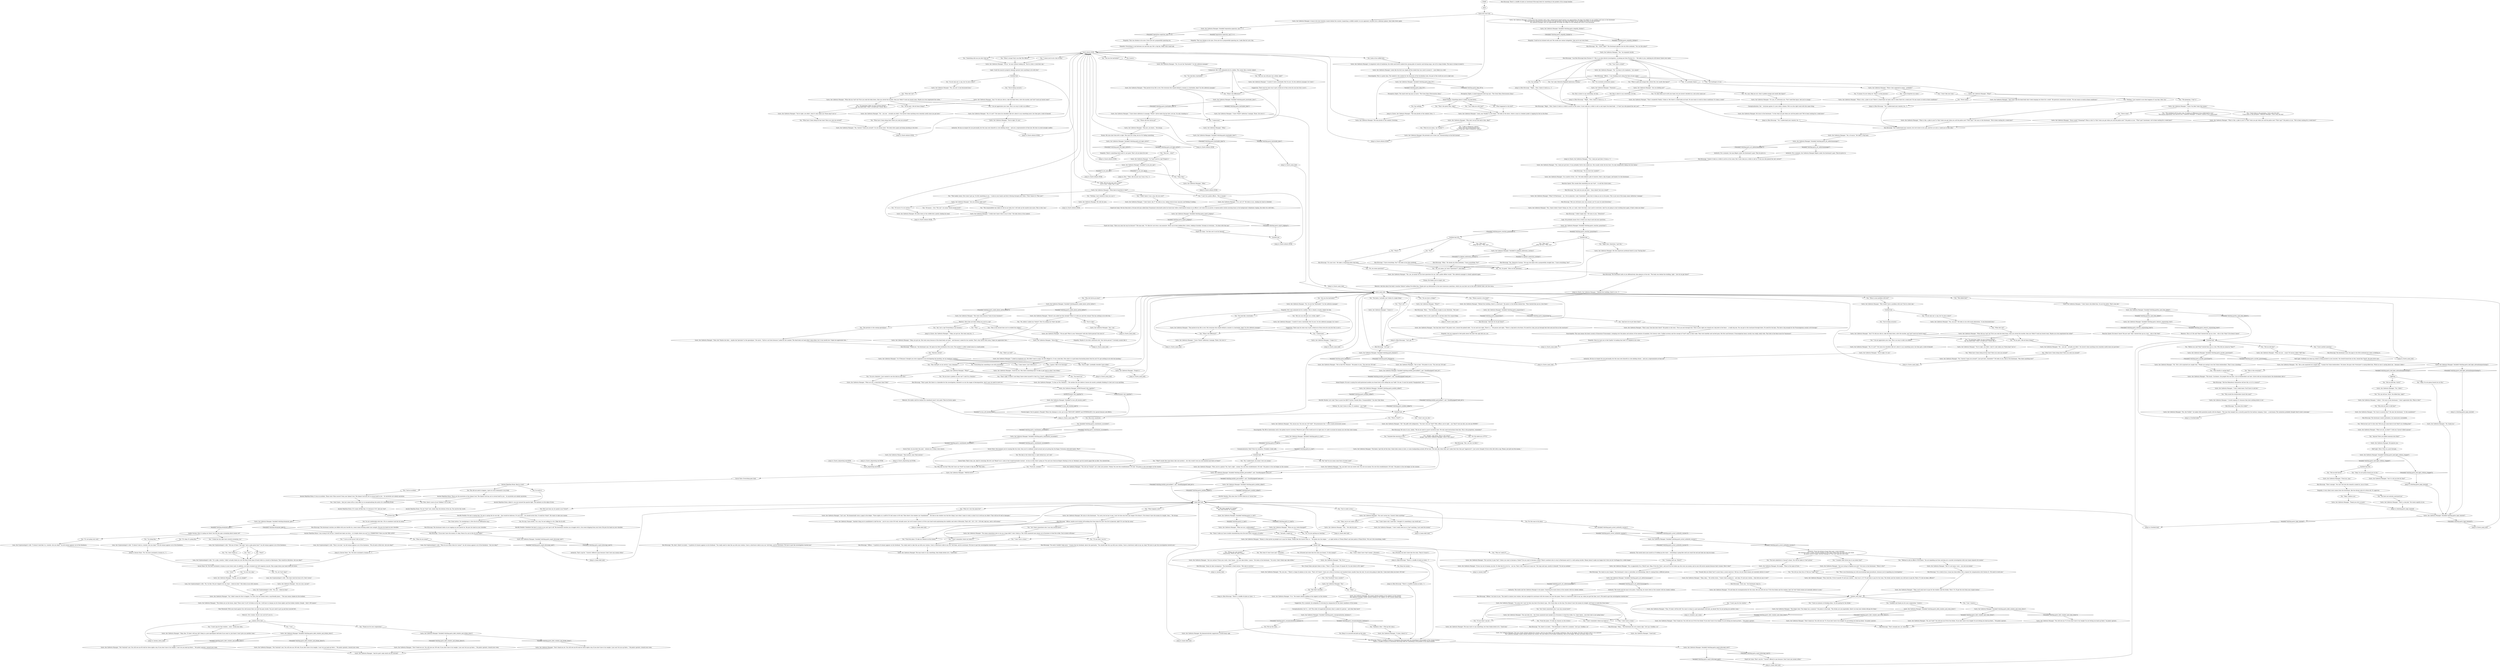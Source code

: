 # WHIRLING F1 / GARTE
# ltn Kitsuragi suggests you talk to the manager of the Whirling-in-Rags first. Garte is a hub of knowledge on the area and the case and you will come back to him later. He is also a problem, asking you to pay for the night, to pay for "the damages". It does not reflect well on you.
# ==================================================
digraph G {
	  0 [label="START"];
	  1 [label="input"];
	  2 [label="Garte, the Cafeteria Manager: \"Yes, you are! A real decorated hero.\""];
	  3 [label="Garte, the Cafeteria Manager: \"Oh, it's not?!\" He raises his shoulders like he's about to say something more, but then gets a hold of himself."];
	  4 [label="Kim Kitsuragi: \"Right... Now, I know it took us a while to arrive at the scene. It also took you a while to call us and report the dead body -- it *was* you who placed the call, yes?\""];
	  5 [label="You: \"Oh, you mean, do I have *questions*?\" (Ask them.)"];
	  6 [label="Garte, the Cafeteria Manager: \"Yes, yes, he means do you have questions for me. Like a police officer would.\" The cafeteria manager is clearly agitated again."];
	  7 [label="Kim Kitsuragi: \"That's good. But there is a timetable for this investigation, dictated to us by the stages of decomposition. And it says we need to move on.\""];
	  8 [label="You: Slip away unnoticed."];
	  9 [label="You: Variable[\"whirling.garte_vanishment_succeeded\"]"];
	  10 [label="Variable[\"whirling.garte_vanishment_succeeded\"]", shape=diamond];
	  11 [label="!(Variable[\"whirling.garte_vanishment_succeeded\"])", shape=diamond];
	  12 [label="You: \"Okay.\""];
	  13 [label="Authority: The words nail the man to his place. Unmoving, he stares down at the counter with his cheeks reddish."];
	  14 [label="You: \"Fuck this place. I'll take my chances on the streets.\""];
	  15 [label="Garte, the Cafeteria Manager: \"The ledger does! The ledger has a memory!\" He points to the book. \"The drinks are non-negotiable, there's no way your station will pay for them.\""];
	  16 [label="Garte, the Cafeteria Manager: \"Don't thank me. You still owe me 30 for the drinks! If you don't have it by tonight I'm not letting you back up there...\" He points upstairs."];
	  17 [label="Garte, the Cafeteria Manager: \"Are you trying to frighten me now?\" He turns to the lieutenant: \"What is this?\""];
	  18 [label="Lena, the Cryptozoologist's wife: \"It doesn't look so, sweetie. Are you okay?\" An old woman appears out of the blackness."];
	  19 [label="Lena, the Cryptozoologist's wife: \"The chair took the brunt of it. Don't worry.\""];
	  20 [label="Jump to: [money_down_hub]"];
	  21 [label="You: \"I won't pay for that window... ouch.\" (Grab your side.)"];
	  22 [label="You: \"You look like a bartender.\""];
	  23 [label="Authority: He has no respect for you personally, but this man sees himself as a law-abiding citizen -- and you a representative of that law."];
	  24 [label="Perception (Sight): The small steel tag says as much: \"The Great Skua (Stercorarius skua).\""];
	  25 [label="Jump to: [Untitled hub]"];
	  26 [label="Garte, the Cafeteria Manager: Variable[\"whirling.garte_half_light_adrenalinequestioning\"]"];
	  27 [label="Variable[\"whirling.garte_half_light_adrenalinequestioning\"]", shape=diamond];
	  28 [label="!(Variable[\"whirling.garte_half_light_adrenalinequestioning\"])", shape=diamond];
	  29 [label="You: \"Okay, I'm not gonna hound you on this.\""];
	  30 [label="Garte, the Cafeteria Manager: \"Oh, thank you.\""];
	  31 [label="Jump to: [Garte_main_hub]"];
	  32 [label="You: \"That's right. If there's one thing I know about myself it's that I'm a *total*, raging feminist.\""];
	  33 [label="You: \"Do you have a phallus in your ear? I said I'm a feminist.\""];
	  34 [label="Composure: He's very animated all of a sudden. This seems like a touchy subject."];
	  35 [label="You: \"By *real* do you mean some form of street cred?\""];
	  36 [label="Garte altintro HUB"];
	  37 [label="You: \"I can't be a police officer... This is insane.\""];
	  38 [label="Kim Kitsuragi: \"I am Kim Kitsuragi from Precinct 57. This is an inter-district investigation, so joining me from Precinct 41...\" He looks to you, realizing he still doesn't know your name."];
	  39 [label="Garte, the Cafeteria Manager: \"Yes,\" he responds tersely."];
	  40 [label="Garte, the Cafeteria Manager: \"What is this, a joke to you? Is *this* what you get when you call the police now? *This* guy?\" He points at you. \"We've been waiting for a week here!\""];
	  41 [label="Kim Kitsuragi: \"You said you just got here -- from where? Are you a local?\""];
	  42 [label="Garte, the Cafeteria Manager: He looks down at the stuffed bird, quietly shaking his head."];
	  43 [label="You: \"You're right. I probably shouldn't have asked.\""];
	  44 [label="Garte, the Cafeteria Manager: \"Yes.\""];
	  45 [label="Conceptualization: Isn't it... evil? The order of magnitude between what is asked of a person -- and what they have?"];
	  46 [label="You: I had an accident."];
	  47 [label="Garte, the Cafeteria Manager: \"What are you, a philosopher?\""];
	  48 [label="Kim Kitsuragi: \"No, don't, there's no need...\" A pattern of creases appears on his forehead. \"You really need to take this up with your station, I have a shortwave radio in my car. Call them, ask for assistance. We have to get this investigation started now.\""];
	  49 [label="You: \"Sounds like you think *sex* is more than a social construct. Tell me, do you think women are mentally inferior to men?\""];
	  50 [label="Kim Kitsuragi: \"Forty one,\" the lieutenant steps in."];
	  51 [label="Garte, the Cafeteria Manager: \"See that door there?\" He points west, toward the pinball table. \"Go out and turn right. There's a...\" He pauses and sighs. \"There's a big hole in the fence. No need for a key, just go through that hole and you'll be in the courtyard.\""];
	  52 [label="Savoir Faire: As you blow this joint -- behind you a whiny voice shouts:"];
	  53 [label="Jump to: [Garte_main_hub]"];
	  54 [label="You: \"So not only am I a cop, but I'm also a hero?\""];
	  55 [label="You: \"Oh my god, I did all those things?\""];
	  56 [label="Perception (Sight): A small engraved steel tag says: \"The Great Skua (Stercorarius skua).\""];
	  57 [label="You: Say nothing."];
	  58 [label="Garte, the Cafeteria Manager: \"What are you -- crazy? Of course I didn't *kill* him.\""];
	  59 [label="You: \"Okay. I believe you.\""];
	  60 [label="Garte, the Cafeteria Manager: \"Oh.\" He's a bit surprised you caught that. \"I meant the Union dockworkers. You know, the guys who *everyone* is saying killed him. Which no one is saying about me -- because I didn't.\""];
	  61 [label="Garte, the Cafeteria Manager: \"Yes, I am.\""];
	  62 [label="Garte, the Cafeteria Manager: \"Why would I have a problem with you? You're a hero cop.\""];
	  63 [label="Garte, the Cafeteria Manager: \"I have *three* cafeterias I manage. Three. Get over it.\""];
	  64 [label="Garte, the Cafeteria Manager: \"Oh my god! What is your *obsession* with this Sylvie person? Get over it!\""];
	  65 [label="Garte, the Cafeteria Manager: \"The drinks are on the house, okay? There were *a lot* of drinks on the tab. I still have to charge you for three nights and the broken window, though -- that's 100 square.\""];
	  66 [label="You: Did I just hear my tie speak to me *twice*?"];
	  67 [label="You: \"Something tells me you don't like me.\""];
	  68 [label="You: \"You're being sarcastic.\""];
	  69 [label="You: \"What have I been doing then? Have you seen me around?\""];
	  70 [label="Garte, the Cafeteria Manager: \"Am I? Or did you ride in, take the body down, solve the murder, and *not* trash my hostel room?\""];
	  71 [label="You: \"I didn't know I was a cop. Are you sure?\""];
	  72 [label="Garte, the Cafeteria Manager: \"Mhm.\""];
	  73 [label="Garte, the Cafeteria Manager: \"Fantastic.\""];
	  74 [label="You: \"Okay, then.\""];
	  75 [label="Garte, the Cafeteria Manager: Variable[\"whirling.garte_reaction_queastions\"]"];
	  76 [label="Variable[\"whirling.garte_reaction_queastions\"]", shape=diamond];
	  77 [label="!(Variable[\"whirling.garte_reaction_queastions\"])", shape=diamond];
	  78 [label="Garte, the Cafeteria Manager: \"Wow, you're a genius! Yes, that's right -- money. You owe this establishment 130 reál.\" He points to the red ledger on the counter."];
	  79 [label="Garte, the Cafeteria Manager: \"WATCH OUT!!\""];
	  80 [label="Garte, the Cafeteria Manager: Variable[\"whirling.garte_necktie_talked\"]"];
	  81 [label="Variable[\"whirling.garte_necktie_talked\"]", shape=diamond];
	  82 [label="!(Variable[\"whirling.garte_necktie_talked\"])", shape=diamond];
	  83 [label="Jump to: [main debt hub]"];
	  84 [label="You: \"Isn't there somewhere else I can stay around here?\""];
	  85 [label="Garte, the Cafeteria Manager: \"You mean somewhere else to run up a huge debt? I don't think so. The Union squeezed most places out of business to fund the strike. You're better off home.\""];
	  86 [label="Kim Kitsuragi: \"Officer...\" A pattern of creases appears on his forehead. \"You really need to take this up with your station, I have a shortwave radio in my car. Call them, ask for assistance. We have to get this investigation started now.\""];
	  87 [label="Garte, the Cafeteria Manager: \"You can look, but... the Union squeezed most people out of business to fund the strike. So, I don't know... your best shot is just going home.\""];
	  88 [label="You: \"I don't remember where my home is.\""];
	  89 [label="You: \"I don't have a home.\""];
	  90 [label="Jump to: [Savoir Faire: \"No. You have sustained a trauma to...\"]"];
	  91 [label="You: \"Thank you for your cooperation.\""];
	  92 [label="Garte, the Cafeteria Manager: \"I have *three* cafeterias I manage. Three. Get over it.\""];
	  93 [label="You: \"No! He called me a f****t!\""];
	  94 [label="You: \"Can I help you with that?\""];
	  95 [label="Empathy: A very silent wave comes from the lieutenant, like the distant echo of a drum-roll. It's approval."];
	  96 [label="You: \"I guess I like to be thorough.\""];
	  97 [label="Kim Kitsuragi: \"Let's go.\""];
	  98 [label="You: \"I'm not a feminist, I just wanted to see the look on your face.\""];
	  99 [label="You: Great advice, I'm considering it. (Give the tie an affirmative tug.)"];
	  100 [label="You: \"What's wrong? Don't you like The Officer?\""];
	  101 [label="You: \"Oh my god, I did all those things?\""];
	  102 [label="Garte, the Cafeteria Manager: \"No -- you see -- actually you didn't. You haven't done anything even remotely useful since you got here.\""];
	  103 [label="Jump to: [Garte altintro HUB]"];
	  104 [label="You: \"Of course I'm not serious.\""];
	  105 [label="Garte, the Cafeteria Manager: He rolls his eyes."];
	  106 [label="You: \"Nothing. I just wanted to see what happens if I say that. Now I do.\""];
	  107 [label="You: \"Never mind.\""];
	  108 [label="Garte, the Cafeteria Manager: \"That's wonderful! Really. I think so. But there's a dead body out back. No one wants to work in these conditions! It's been a week!\""];
	  109 [label="You: \"That's all.\""];
	  110 [label="Horrific Necktie: Let's bail! Time to push the EJECT button. Sounds like a *responsibility*. You don't like those."];
	  111 [label="You: \"Fuck you, asshole!\""];
	  112 [label="Garte, the Cafeteria Manager: Variable[\"whirling.garte_arrest_authority_success\"]"];
	  113 [label="Variable[\"whirling.garte_arrest_authority_success\"]", shape=diamond];
	  114 [label="!(Variable[\"whirling.garte_arrest_authority_success\"])", shape=diamond];
	  115 [label="Garte, the Cafeteria Manager: \"I'm sorry, but I can't let him stay here if he doesn't pay... He's three days on the slip. If he doesn't have the money by tonight, he'll have to work this from home.\""];
	  116 [label="Garte, the Cafeteria Manager: \"Don't thank me. You still owe me 70. If you don't have it by tonight I'm not letting you back up there,\" he points upstairs."];
	  117 [label="You: \"Yes!\""];
	  118 [label="Lena, the Cryptozoologist's wife: \"What do you mean what do I mean?\" An old woman appears out of the blackness. \"Are you okay?\""];
	  119 [label="You: \"What?\""];
	  120 [label="Garte, the Cafeteria Manager: Variable[\"whirling.garte_debt_window_and_drinks_down\"]"];
	  121 [label="Variable[\"whirling.garte_debt_window_and_drinks_down\"]", shape=diamond];
	  122 [label="!(Variable[\"whirling.garte_debt_window_and_drinks_down\"])", shape=diamond];
	  123 [label="You: \"Cool.\""];
	  124 [label="Empathy: There's something there and it's not good. That's all you know for now."];
	  125 [label="Garte, the Cafeteria Manager: Variable[\"whirling.dreamone_apes\"]"];
	  126 [label="Variable[\"whirling.dreamone_apes\"]", shape=diamond];
	  127 [label="!(Variable[\"whirling.dreamone_apes\"])", shape=diamond];
	  128 [label="Kim Kitsuragi: He turns to you, calmly. \"We do not need to assert ourselves here. We only need instructions from him. This is the proprietor, remember?\""];
	  129 [label="Authority: For a moment, the man fidgets under the lieutenant's gaze. Then he gives in."];
	  130 [label="Empathy: Does he want you to feel *guilty* of making that hole? It's implied in his voice."];
	  131 [label="Jump to: [Garte_main_hub]"];
	  132 [label="Kim Kitsuragi: The lieutenant stands motionless, his expression unreadable."];
	  133 [label="You: \"Did he hurt you? Is that why? Did you get some kind of sick *kick* out of killing him?\""];
	  134 [label="Kim Kitsuragi: \"Did the Débardeurs themselves tell her this, or is it a rumour?\""];
	  135 [label="Jump to: [whirling.garte_logic_hoisted]"];
	  136 [label="Jump to: [Garte_main_hub]"];
	  137 [label="You: \"Who, me?\"\n(Play the fool.) \"Who, me?\""];
	  138 [label="You: \"This is the second time you've avoided the subject.\""];
	  139 [label="Savoir Faire: That's true, yes. And it's worrying. But let's not *fixate* on it. Look at that stupid bartender instead -- he has no idea what's going on! You and your fuck-you-fingers floating in the air. Barkeep's got his mouth agape like an idiot. You showed him."];
	  140 [label="You: \"Are you the bartender?\""];
	  141 [label="Garte, the Cafeteria Manager: \"I don't know. Am I?\" He looks at you, taking stock of your cop-ness and finding it lacking."];
	  142 [label="Esprit de Corps: \"Let him sort it out for himself.\""];
	  143 [label="You: Say nothing."];
	  144 [label="You: \"The gloaming. I *am* it.\""];
	  145 [label="Garte, the Cafeteria Manager: \"What is this, a joke to you? Is *this* what you get when you call the police now? *This* guy?\" He turns to the lieutenant. \"We've been waiting for a week here!\""];
	  146 [label="Garte, the Cafeteria Manager: \"As a matter of fact, I do.\" He looks behind a pile of coasters, finds a slip of paper, and hands it to the lieutenant."];
	  147 [label="Kim Kitsuragi: \"I didn't imply that.\" He turns to you. \"Detective?\""];
	  148 [label="Kim Kitsuragi: \"Yes, Detective Costeau.\" He says the name with a purposefully straight face. \"I have everything. You?\""];
	  149 [label="Kim Kitsuragi: \"Mhm.\" He checks his little notebook. \"I have everything. You?\""];
	  150 [label="Garte, the Cafeteria Manager: Variable[\"whirling.garte_feminist\"]"];
	  151 [label="Variable[\"whirling.garte_feminist\"]", shape=diamond];
	  152 [label="!(Variable[\"whirling.garte_feminist\"])", shape=diamond];
	  153 [label="Garte, the Cafeteria Manager: Variable[\"whirling.necktie_personified\"]  and  CheckEquipped(\"neck_tie\")"];
	  154 [label="Variable[\"whirling.necktie_personified\"]  and  CheckEquipped(\"neck_tie\")", shape=diamond];
	  155 [label="!(Variable[\"whirling.necktie_personified\"]  and  CheckEquipped(\"neck_tie\"))", shape=diamond];
	  156 [label="You: \"Since I woke up I have trouble remembering even the most basic concepts of reality.\""];
	  157 [label="You: \"It's not going very well.\""];
	  158 [label="Garte, the Cafeteria Manager: The man starts to say something, but then thinks better of it. \"Good luck.\""];
	  159 [label="Garte, the Cafeteria Manager: \"Fine, fuck this. I'll do it myself, I'll call your station... what was it, 41? I'll ask them to pay for the room. The drinks and the window you still have to pay for. That's 70. Are we done, officers?\""];
	  160 [label="You: \"I'm not very okay.\""];
	  161 [label="Garte, the Cafeteria Manager: \"Sir, I didn't mean for this to happen. I'm sorry, this has always been a cop-friendly place...\" The man seems shaken by the incident."];
	  162 [label="Garte, the Cafeteria Manager: Variable[\"whirling.garte_debt_window_and_drinks_down\"]"];
	  163 [label="Variable[\"whirling.garte_debt_window_and_drinks_down\"]", shape=diamond];
	  164 [label="!(Variable[\"whirling.garte_debt_window_and_drinks_down\"])", shape=diamond];
	  165 [label="You: \"You're being sarcastic.\""];
	  166 [label="Garte, the Cafeteria Manager: \"What did you *not* do? First you took the body down, then you solved the murder, then you *didn't* trash my hostel room. Maybe you even negotiated the strike?\""];
	  167 [label="Garte, the Cafeteria Manager: Variable[\"whirling.garte_tc_real\"]"];
	  168 [label="Variable[\"whirling.garte_tc_real\"]", shape=diamond];
	  169 [label="!(Variable[\"whirling.garte_tc_real\"])", shape=diamond];
	  170 [label="Jump to: [Garte, the Cafeteria Manager: \"The man plucks at the seabird, frow...\"]"];
	  171 [label="Kim Kitsuragi: \"I know it took us a while to arrive at the scene. But it also took you a while to call us. It was you who placed the call, correct?\""];
	  172 [label="You: \"Why would the dockworkers lynch this man?\""];
	  173 [label="Garte, the Cafeteria Manager: \"Yes, the *strike*,\" he makes little quotation marks with his fingers. \"The man they hanged was a security guard for the harbour company, I hear -- a mercenary. The unionistas probably thought they'd send a message.\""];
	  174 [label="Garte, the Cafeteria Manager: \"Thank you ever so much.\""];
	  175 [label="You: \"She pertains to the coming apocalypse.\""];
	  176 [label="Garte, the Cafeteria Manager: Variable[\"whirling.garte_bartender_later\"]"];
	  177 [label="Variable[\"whirling.garte_bartender_later\"]", shape=diamond];
	  178 [label="!(Variable[\"whirling.garte_bartender_later\"])", shape=diamond];
	  179 [label="Garte, the Cafeteria Manager: Variable[\"whirling.garte_rhetoric_sequencing_trick\"]"];
	  180 [label="Variable[\"whirling.garte_rhetoric_sequencing_trick\"]", shape=diamond];
	  181 [label="!(Variable[\"whirling.garte_rhetoric_sequencing_trick\"])", shape=diamond];
	  182 [label="Garte, the Cafeteria Manager: Variable[\"tc.turn_off_tutorial_node\"]"];
	  183 [label="Variable[\"tc.turn_off_tutorial_node\"]", shape=diamond];
	  184 [label="!(Variable[\"tc.turn_off_tutorial_node\"])", shape=diamond];
	  185 [label="Garte, the Cafeteria Manager: \"Ma'am, are you alright?\""];
	  186 [label="Authority: He has no respect for you personally, but this man sees himself as a law-abiding citizen -- and you a representative of that law. He tries to avoid outright conflict."];
	  187 [label="Esprit de Corps: Not far from here a 34-year-old man called Jean Vicquemare reluctantly picks his facial hair while a dark-haired woman in an officer's suit waits for an answer. A typical police station morning hums in the background: telephones ringing, the whirr of a roll'o'dex..."];
	  188 [label="You: Kim is about to say something. Let him."];
	  189 [label="You: The lady in the wheel-chair is right behind me, isn't she?"];
	  190 [label="main debt hub"];
	  191 [label="Authority: That's cop for: \"I haven't offered to pay because I don't have any money either.\""];
	  192 [label="Suggestion: For a moment, his antipathy is overcome by compassion for the sheer smallness of the money."];
	  193 [label="Garte, the Cafeteria Manager: \"For survival, to pay *me*. Unless you want to become a *hobo*? Do you want to become a hobo? There's nowhere else to stay in Martinaise and it's a cold spring outside. Money doesn't make you happy but it lets you be *un*happy for a while longer.\""];
	  194 [label="You: \"I sure as hell haven't felt no love!\""];
	  195 [label="Jump to: [money hub]"];
	  196 [label="You: \"'Refusal to aid an officer of the peace.' You are impeding me from carrying out a murder investigation with your inane requests for money.\""];
	  197 [label="Jump to: [window_and_room]"];
	  198 [label="Suggestion: There may be some way to get a drink out of him (even for you) but this is not it."];
	  199 [label="Garte, the Cafeteria Manager: \"What?!\""];
	  200 [label="Volition: No, don't listen to him. It's madness -- just *talk*."];
	  201 [label="You: \"Sounded like extortion to me.\""];
	  202 [label="You: \"It means I'm not ruling out \"Harry\" at this juncture.\""];
	  203 [label="Garte, the Cafeteria Manager: Variable[\"whirling.garte_asked_about_sylvie_before\"]"];
	  204 [label="Variable[\"whirling.garte_asked_about_sylvie_before\"]", shape=diamond];
	  205 [label="!(Variable[\"whirling.garte_asked_about_sylvie_before\"])", shape=diamond];
	  206 [label="You: \"Didn't go well?\""];
	  207 [label="Jump to: [Untitled hub]"];
	  208 [label="You: \"Fine.\""];
	  209 [label="Garte, the Cafeteria Manager: \"Good for you. Was there something else? I'd like to get back to what I was doing.\""];
	  210 [label="Rhetoric: He smiles until he realizes his comeback wasn't very good. Then he frowns again."];
	  211 [label="You: \"What is gold and orange like a forest fire, but smells like liquor?\""];
	  212 [label="Drama: He thinks you're stupid, sire."];
	  213 [label="Lena, the Cryptozoologist's wife: \"Oh, I'm fine. He just tripped over my chair -- check on him!\" She looks at you with concern."];
	  214 [label="You: \"I don't owe you shit.\""];
	  215 [label="You: Look at the stuffed bird."];
	  216 [label="Garte, the Cafeteria Manager: Variable[\"whirling.garte_esprit_judging\"]"];
	  217 [label="Variable[\"whirling.garte_esprit_judging\"]", shape=diamond];
	  218 [label="!(Variable[\"whirling.garte_esprit_judging\"])", shape=diamond];
	  219 [label="Garte, the Cafeteria Manager: \"That period of my life is over. Not everyone who stands behind a counter is a bartender, okay? I'm the cafeteria manager.\""];
	  220 [label="You: \"This duskland will be gone soon. It makes no difference if you understand or not.\"\n\"The human experiment will soon be over, *Cafeteria Manager*. It doesn't matter if you understand.\""];
	  221 [label="Kim Kitsuragi: \"Sir, I understand your concern, but we're here to do a job, and for us to do it, I need you to stay calm.\""];
	  222 [label="Jump to: [Kim Kitsuragi: \"\"Right... Now, I know it took us a...\"]"];
	  223 [label="You: \"She just... what?\""];
	  224 [label="Logic: He probably means this is where you step in and ask your questions."];
	  225 [label="Garte_main_hub"];
	  226 [label="You: \"Why did Sylvie go away?\""];
	  227 [label="You: \"Everything has something to do with everything.\""];
	  228 [label="Jump to: [main debt hub]"];
	  229 [label="Garte, the Cafeteria Manager: \"It does, doesn't it.\""];
	  230 [label="Garte, the Cafeteria Manager: Variable[\"whirling.garte_esprit_kitsuragi_cash\"]"];
	  231 [label="Variable[\"whirling.garte_esprit_kitsuragi_cash\"]", shape=diamond];
	  232 [label="!(Variable[\"whirling.garte_esprit_kitsuragi_cash\"])", shape=diamond];
	  233 [label="You: \"I think the tiny apes have started screaming, yes.\""];
	  234 [label="You: \"I don't remember where my home is.\""];
	  235 [label="Kim Kitsuragi: \"Sir, leash in your tongue.\" The lieutenant's voice is controlled, yet threatening. Like it's coming from a different person."];
	  236 [label="Kim Kitsuragi: \"Okay...\" The lieutenant lets out a heavy sigh. \"Let's go. Goodbye, sir.\""];
	  237 [label="Garte, the Cafeteria Manager: The man wants to say something, then thinks better of it. \"Good luck.\""];
	  238 [label="You: \"This is me threatening you with excruciating legal procedures, because you're impeding my investigation.\""];
	  239 [label="Lena, the Cryptozoologist's wife: \"It's a joke, sweetie. I didn't actually think you saw the Kind Green Ape of South Safre in a hostel in Martinaise. That would be ridiculous. Are you okay?\""];
	  240 [label="You: \"No, I don't think so.\""];
	  241 [label="Garte, the Cafeteria Manager: \"Not *entirely* cool. You still owe me 100 reál. If you don't have it by tonight, I can't let you back up there...\" He points upstairs, toward your room."];
	  242 [label="Jump to: [Kim Kitsuragi: \"\"Let's go.\"\"]"];
	  243 [label="Garte, the Cafeteria Manager: \"I could if I were a bartender. But I'm not, I'm the cafeteria manager. So I won't.\""];
	  244 [label="Jump to: [Garte_main_hub]"];
	  245 [label="Empathy: He's very animated all of a sudden. This is clearly a touchy subject for him."];
	  246 [label="You: \"What have I been doing all that time? Have you seen me around?\""];
	  247 [label="Garte, the Cafeteria Manager: \"No -- you see -- actually you didn't. You haven't done anything even remotely useful since you got here.\""];
	  248 [label="Suggestion: Now is not a good time to ask him about the corpse-fridge."];
	  249 [label="You: \"What do you mean, 'my *buddy*'?\""];
	  250 [label="Garte, the Cafeteria Manager: \"What is this, a joke to you? There's a dead body out back, and it's been there for a week now! No one wants to work in these conditions!\""];
	  251 [label="Garte, the Cafeteria Manager: \"I don't really know. You'll have to ask her.\""];
	  252 [label="Jump to: [Garte_main_hub]"];
	  253 [label="Jump to: [Garte_main_hub]"];
	  254 [label="lightitup"];
	  255 [label="You: \"I'm guessing I didn't do any of those things?\"\n\"Ah, the dead body. I didn't actually get it down, did I?\""];
	  256 [label="Garte, the Cafeteria Manager: \"She just, you know...\" He shrugs."];
	  257 [label="Jump to: [Garte altintro HUB]"];
	  258 [label="Jump to: [Garte, the Cafeteria Manager: \"\"No, I only just got here. It was p...\"]"];
	  259 [label="Garte, the Cafeteria Manager: \"What? Of Martinaise -- no. I live in Jamrock. I only *sometimes* come here to keep an eye on the place. This is just one of the many, many cafeterias I manage.\""];
	  260 [label="Kim Kitsuragi: The lieutenant nods at you affirmatively, then glances at the exit. \"The body was behind the building, right -- how do we get there?\""];
	  261 [label="Garte, the Cafeteria Manager: \"You can't arrest me, I haven't done anything.\""];
	  262 [label="Horrific Necktie: Who does that CLOWN think he is? Arrest him!"];
	  263 [label="Garte, the Cafeteria Manager: Variable[\"whirling.necktie_personified\"]  and  CheckEquipped(\"neck_tie\")"];
	  264 [label="Variable[\"whirling.necktie_personified\"]  and  CheckEquipped(\"neck_tie\")", shape=diamond];
	  265 [label="!(Variable[\"whirling.necktie_personified\"]  and  CheckEquipped(\"neck_tie\"))", shape=diamond];
	  266 [label="Garte, the Cafeteria Manager: \"Tsk...\" He rolls his eyes."];
	  267 [label="Garte, the Cafeteria Manager: Variable[\"whirling.garthe_sayd_they_killed\"]"];
	  268 [label="Variable[\"whirling.garthe_sayd_they_killed\"]", shape=diamond];
	  269 [label="!(Variable[\"whirling.garthe_sayd_they_killed\"])", shape=diamond];
	  270 [label="Ancient Reptilian Brain: Back so soon?"];
	  271 [label="You: \"I'm doing fine.\""];
	  272 [label="Kim Kitsuragi: \"Officer,\" he turns to you. \"You need to contact your station. Ask your people for assistance with the money you owe this place. There is a shortwave radio in my car, when you get the time, use it. We need to get this investigation started now.\""];
	  273 [label="You: \"Isn't there somewhere else I can stay around here?\""];
	  274 [label="Jump to: [Garte_altgreeting end HUB]"];
	  275 [label="Garte, the Cafeteria Manager: \"Fine, I'll take it off the bill! You want to sleep in a post-apocalyptic shit-hole, go ahead! But I'm not giving you another room.\""];
	  276 [label="window_and_room"];
	  277 [label="Jump to: [Garte, the Cafeteria Manager: \"\"Behind this building, there's a co...\"]"];
	  278 [label="Garte, the Cafeteria Manager: \"No, I'm not the *bartender*. I'm the cafeteria manager.\""];
	  279 [label="Garte, the Cafeteria Manager: \"Fuck you, man.\""];
	  280 [label="Garte, the Cafeteria Manager: \"The locals. Customers, the people who eat here. A lot of dockworkers eat here. Sylvie told me everyone knows the dockworkers did it.\""];
	  281 [label="You: \"I have another question.\""];
	  282 [label="Garte, the Cafeteria Manager: \"Haven't you asked me that already? What is it with you and this woman? She has nothing to do with this. \""];
	  283 [label="Half Light: Suddenly you tense up, blood is being pushed to your muscles. You should hound him on this, hound him *hard*, the prey drive says."];
	  284 [label="Garte, the Cafeteria Manager: Variable[\"whirling.garte_bartender_later\"]"];
	  285 [label="Variable[\"whirling.garte_bartender_later\"]", shape=diamond];
	  286 [label="!(Variable[\"whirling.garte_bartender_later\"])", shape=diamond];
	  287 [label="Garte, the Cafeteria Manager: \"What are you, a chauvinist then? Hah!\""];
	  288 [label="Kim Kitsuragi: There's a shuffle of nylon as Lieutenant Kitsuragi looks for something in the pockets of his orange bomber.\nThere's a shuffle of nylon as Lieutenant Kitsuragi looks for something in the pockets of his black bomber."];
	  289 [label="You: No way, I have duties. I'm a cop, I'm not talking to a tie. (Take the tie off.)"];
	  290 [label="Jump to: [Garte altintro HUB]"];
	  291 [label="You: \"You look like a bartender.\""];
	  292 [label="Garte, the Cafeteria Manager: A man in his late twenties with a thin, unimpressive beard notices you approaching. He drops the ledger he was holding and turns to the lieutenant.\nThe man with the unimpressive beard notices you approaching. He drops the ledger he was holding and turns to the lieutenant.\nThe cafeteria manager sees you approaching. He drops the ledger he was holding and turns to the lieutenant."];
	  293 [label="You: \"The harbinger of ruin.\""];
	  294 [label="You: \"I'm currently in-between names.\""];
	  295 [label="You: \"Yes?\""];
	  296 [label="Untitled hub"];
	  297 [label="Garte, the Cafeteria Manager: \"Let's see.\" He dramatically turns a page in the ledger. \"Three nights at a tariff of 20 reál comes to 60 reál. Then there's the window you *annihilated* -- the hole in the window was the first thing I saw when I came to work, so don't try to tell me you didn't! That will be 40 reál in damages.\""];
	  298 [label="You: I don't know... that just comes off as a lazy effort at re-conceptualizing the antics of a shambling drunk."];
	  299 [label="You: \"I'll see what I can do.\""];
	  300 [label="Garte, the Cafeteria Manager: \"But it's not inane, I just... you owe me money.\""];
	  301 [label="You: \"Cool.\" [Leave.]"];
	  302 [label="Jump to: [Savoir Faire: \"No. You have sustained a trauma to...\"]"];
	  303 [label="Jump to: [whirling.garte_logic_hoisted]"];
	  304 [label="Jump to: [whirling.garte_logic_hoisted]"];
	  305 [label="Garte, the Cafeteria Manager: \"That period of my life is over. Not everyone who stands behind a counter is a bartender, okay? I'm the cafeteria manager.\""];
	  306 [label="Garte, the Cafeteria Manager: \"Oh!\" He puffs with indignation. \"You don't owe me *shit*? Well, officer, you're right -- you *don't* owe me shit, you owe me MONEY.\""];
	  307 [label="Garte, the Cafeteria Manager: \"Look, your *buddy* is over there.\" He looks at the doors, where a man in a bomber jacket is tapping his foot on the floor."];
	  308 [label="Garte, the Cafeteria Manager: \"Why don't you go and talk to him, okay?\""];
	  309 [label="Garte, the Cafeteria Manager: \"No, I didn't.\""];
	  310 [label="Kim Kitsuragi: The lieutenant turns the page in the little notebook he's been scribbling in."];
	  311 [label="You: \"Mystery solved!\""];
	  312 [label="Garte, the Cafeteria Manager: \"Extra fine.\""];
	  313 [label="Jump to: [Garte_main_hub]"];
	  314 [label="Untitled hub"];
	  315 [label="Conceptualization: See -- everyone agrees it's your colour scheme. We're on the right track with this name thing."];
	  316 [label="Untitled hub (05)"];
	  317 [label="Garte, the Cafeteria Manager: \"Oh, excuse me. You owe me 130 *reál*.\" He pronounces the 'r' with a mock aristocratic accent."];
	  318 [label="Garte, the Cafeteria Manager: A man in his late twenties stands behind the counter, inspecting a stuffed seabird. As you approach, he gives you a sideways glance, then looks down again."];
	  320 [label="Drama: His eyes dart from left to right. This man isn't lying, but he *is* hiding something."];
	  321 [label="Jump to: [Garte altintro HUB]"];
	  322 [label="You: \"Who, me?\"\n(Play the fool.) \"Who, me?\""];
	  323 [label="Garte, the Cafeteria Manager: \"I asked an employee out. She didn't want to come, but felt obliged to. It was a bad idea. Now what is so god damn fascinating about that for you? It's got nothing to do with the lynching.\""];
	  324 [label="Kim Kitsuragi: The lieutenant watches you fiddle with your horrific tie, sweat stains forming under your armpits. He puts his hand on your shoulder."];
	  325 [label="Authority: The words leave your mouth as if walking up the stairs -- everything is going fine until you reach the end and take one step too many:"];
	  326 [label="You: \"Actually, I might be.\""];
	  327 [label="You: \"No, I'm just getting my bearings.\""];
	  328 [label="Garte, the Cafeteria Manager: Variable[\"whirling.garte_conceptualization_darkness\"]"];
	  329 [label="Variable[\"whirling.garte_conceptualization_darkness\"]", shape=diamond];
	  330 [label="!(Variable[\"whirling.garte_conceptualization_darkness\"])", shape=diamond];
	  331 [label="Jump to: [money hub]"];
	  332 [label="Kim Kitsuragi: \"No, there's no need...\" The lieutenant is silent for a moment. \"Let's go. Goodbye, sir.\""];
	  333 [label="Garte, the Cafeteria Manager: \"Okay, you'll only have to pay for the window. And the drinks. That's 70. I'll get the rest from your stupid station.\""];
	  334 [label="Garte, the Cafeteria Manager: Variable[\"whirling.garte_debt_window_and_room_down\"]"];
	  335 [label="Variable[\"whirling.garte_debt_window_and_room_down\"]", shape=diamond];
	  336 [label="!(Variable[\"whirling.garte_debt_window_and_room_down\"])", shape=diamond];
	  337 [label="Empathy: Are you supposed to feel guilty about the hole? His sigh tells you: yes."];
	  338 [label="Jump to: [Garte_main_hub]"];
	  339 [label="Garte, the Cafeteria Manager: \"Yes, of course.\" He takes a step back."];
	  340 [label="Jump to: [Kim Kitsuragi: \"\"Sir, I understand your concern, bu...\"]"];
	  341 [label="Garte, the Cafeteria Manager: \"I don't know who killed him, I'm not the police. That's your job.\""];
	  342 [label="You: \"Anyone? Have you killed someone else then?\""];
	  343 [label="Garte, the Cafeteria Manager: Variable[\"whirling.garte_murder_questioned\"]"];
	  344 [label="Variable[\"whirling.garte_murder_questioned\"]", shape=diamond];
	  345 [label="!(Variable[\"whirling.garte_murder_questioned\"])", shape=diamond];
	  346 [label="Garte, the Cafeteria Manager: Variable[\"whirling.garte_half_light_volition_stopped\"]"];
	  347 [label="Variable[\"whirling.garte_half_light_volition_stopped\"]", shape=diamond];
	  348 [label="!(Variable[\"whirling.garte_half_light_volition_stopped\"])", shape=diamond];
	  349 [label="Garte, the Cafeteria Manager: \"Is it? Because I thought you were supposed to be investigating the lynching, not my employer conduct.\""];
	  350 [label="Savoir Faire: Everything goes dark."];
	  351 [label="Garte, the Cafeteria Manager: \"Isn't it a bit too late for that?\""];
	  352 [label="Garte, the Cafeteria Manager: \"You're right. It's not.\""];
	  353 [label="You: \"It's like when you've left your band, but you haven't decided on a solo artist name yet.\""];
	  354 [label="Garte, the Cafeteria Manager: His face expresses profound doubt in your *having this*."];
	  355 [label="Garte, the Cafeteria Manager: \"No, you don't owe me street cred. You owe me money. You owe this establishment 130 reál.\" He points to the red ledger on the counter."];
	  356 [label="Garte, the Cafeteria Manager: \"Another thing you've annihilated is half the bar -- you've run a tab of 30 reál. Actually more, but we'll round it down to 30 for your hard work maintaining the stability and order of Revachol. That's 60 + 40 + 30 = 130 reál. And yes, reál is still money.\""];
	  357 [label="Ancient Reptilian Brain: If it comes off like that, it's because it *is*. And you *are*."];
	  358 [label="Ancient Reptilian Brain: Admit it, you just missed the quarter-light. The darkness on the edge of town."];
	  359 [label="You: \"What do you mean?\""];
	  360 [label="You: \"Fuck this place. I'll take my chances on the streets.\""];
	  361 [label="Garte, the Cafeteria Manager: The man stands silently behind the counter, with his eyes fixed on the broken taxidermy, then on the ledger. He does not know what to say anymore.\nThe Cafeteria Manager stands silently behind the counter. His eyes fixed on the broken taxidermy, then on the ledger. He does not know what to say."];
	  362 [label="Garte, the Cafeteria Manager: \"I'll call them for recompensation for the room. But you still owe me 70 for the drinks and the window. And I do *not* think women are mentally inferior to men.\""];
	  363 [label="Garte, the Cafeteria Manager: \"Not *entirely* cool. You still owe me 60 reál for three nights stay. If you don't have it by tonight, I can't let you back up there...\" He points upstairs, toward your room."];
	  364 [label="You: \"I'm guessing I didn't do any of those things?\"\n\"Ah, the dead body. I didn't actually get it down, did I?\""];
	  365 [label="Empathy: Everything is cool between you and this guy. He's a big fan. Make some small talk."];
	  366 [label="Garte, the Cafeteria Manager: He pretends not to hear you, concentrating on the bird instead."];
	  367 [label="Jump to: [Kim Kitsuragi: \"\"Right... Now, I know it took us a...\"]"];
	  368 [label="Garte, the Cafeteria Manager: \"She went away because *none of your business*.\""];
	  369 [label="Garte, the Cafeteria Manager: \"Does she? Maybe she does... maybe she *pertains* to the apocalypse.\" He snorts. \"Sylvie is not here because I asked for her number. The dead body out back didn't help either, but it was mostly me. I hope you appreciate that...\""];
	  370 [label="Garte, the Cafeteria Manager: \"Forget it.\""];
	  371 [label="Untitled hub (02)"];
	  372 [label="You: Kim is about to say something. Let him."];
	  373 [label="You: \"Oh, I understand, you mean I owe you money.\""];
	  374 [label="Horrific Necktie: No one is saying that. No one is saying the tie can talk -- that would be ludicrous. It's just that... you should arrest him. It would be *wiser*. He wants to take your money."];
	  375 [label="Garte, the Cafeteria Manager: Variable[\"reputation.superstar_cop\"] >=2"];
	  376 [label="Variable[\"reputation.superstar_cop\"] >=2", shape=diamond];
	  377 [label="!(Variable[\"reputation.superstar_cop\"] >=2)", shape=diamond];
	  378 [label="Garte, the Cafeteria Manager: \"What did you *not* do? First you took the body down, then you solved the murder, then you *didn't* trash my hostel room. Maybe you even negotiated the strike...\""];
	  379 [label="You: \"What have I been doing all that time? Have you seen me around?\""];
	  380 [label="Garte, the Cafeteria Manager: \"I really don't know what to say to that.\" He looks down at the seabird."];
	  381 [label="Garte, the Cafeteria Manager: Variable[\"whirling.garte_alt_logic_sylvie\"]"];
	  382 [label="Variable[\"whirling.garte_alt_logic_sylvie\"]", shape=diamond];
	  383 [label="!(Variable[\"whirling.garte_alt_logic_sylvie\"])", shape=diamond];
	  384 [label="Garte, the Cafeteria Manager: \"Yes, I know where *some* things are. But, as I said, I don't live here. I just used to work here. And I'm not going to start working here again, if that's what you think.\""];
	  385 [label="You: \"Right then. Questions. I got this.\""];
	  386 [label="You: \"You know, I actually can't think of a single thing.\""];
	  387 [label="You: (Proceed, but don't show him the coins. They're *yours*.)"];
	  388 [label="You: \"I'll see what I can do.\""];
	  389 [label="Garte, the Cafeteria Manager: \"No, not *cool*. You still owe me 30 for the drinks. If you don't have it by tonight I'm not letting you back up there...\" He points upstairs."];
	  390 [label="Lena, the Cryptozoologist's wife: \"That is too bad.\" An old woman appears out of the blackness. \"We all need a little love. Are you okay?\""];
	  391 [label="Garte, the Cafeteria Manager: \"Okay, fine. I'll take it off your bill! Sleep in a post-apocalyptic hell-hole if you want to. Just know I won't give you another room.\""];
	  392 [label="Jump to: [Garte_main_hub]"];
	  393 [label="Jump to: [Garte altintro HUB]"];
	  394 [label="Garte, the Cafeteria Manager: A competent work of taxidermy, the white and brown seabird lies among piles of coasters and drying mugs, one of its wings broken. The man is trying to mend it."];
	  395 [label="Jump to: [Kim Kitsuragi: \"\"Sir, I understand your concern, bu...\"]"];
	  396 [label="You: \"Did you kill him?\""];
	  397 [label="Garte, the Cafeteria Manager: \"What are you, an idiot?! I told you I haven't killed anyone!\""];
	  398 [label="You: \"Did you kill Sylvie?\""];
	  399 [label="Kim Kitsuragi: \"That's enough.\" You can't tell who the remark is aimed at, you or Garte."];
	  400 [label="Jump to: [Kim Kitsuragi: \"There's a shuffle of nylon as Lieut...\"]"];
	  401 [label="You: \"Okay, I'm not gonna hound you on this.\""];
	  402 [label="Lena, the Cryptozoologist's wife: \"Yes, yes -- check on him!\""];
	  403 [label="Garte, the Cafeteria Manager: \"What kind of question is that?\""];
	  404 [label="Untitled hub"];
	  405 [label="Garte, the Cafeteria Manager: Variable[\"tc.you_are_cop\"]"];
	  406 [label="Variable[\"tc.you_are_cop\"]", shape=diamond];
	  407 [label="!(Variable[\"tc.you_are_cop\"])", shape=diamond];
	  408 [label="Garte_altgreeting end HUB"];
	  409 [label="You: \"As I said, Detective Raphaël Ambrosius Costeau.\""];
	  410 [label="Garte, the Cafeteria Manager: \"I have *no idea* what that means.\""];
	  411 [label="Garte, the Cafeteria Manager: \"Never mind? *Gloaming*? What is this? Is *this* what you get when you call the police now?\" He points at you. \"*This* guy? Lieutenant, we've been waiting for a week here!\""];
	  412 [label="You: \"What is your problem with me?\""];
	  413 [label="Jump to: [Garte_main_hub]"];
	  414 [label="Garte, the Cafeteria Manager: \"Not so fast.\" He points to you. \"You owe me 130 reál.\""];
	  415 [label="Garte, the Cafeteria Manager: Variable[\"whirling.garte_vanishment_succeeded\"]"];
	  416 [label="Variable[\"whirling.garte_vanishment_succeeded\"]", shape=diamond];
	  417 [label="!(Variable[\"whirling.garte_vanishment_succeeded\"])", shape=diamond];
	  418 [label="You: Why did I do this? Why did I have use *both* my hands to flip him off? Why both..."];
	  419 [label="You: \"Okay, you're not under arrest.\""];
	  420 [label="Garte, the Cafeteria Manager: \"I don't really need you to *say* anything, I just need the money.\""];
	  421 [label="You: (Count them and give them to him.) \"That's 10 plus 10 plus 20 equals 40. I'm now down to 90, right?\""];
	  422 [label="You: \"Why do I need it?\""];
	  423 [label="Garte, the Cafeteria Manager: \"Are you serious? From your work, I don't know... you can take bribes, I guess.\" He looks at the lieutenant. \"I'm sorry. I don't think cops take bribes.\""];
	  424 [label="You: \"You tell me what this is? Did you *rape* her?\""];
	  425 [label="You: \"What's the difference?\""];
	  426 [label="Garte, the Cafeteria Manager: \"Am I? Or did you ride in, take the body down, solve the murder, and *not* trash my hostel room?\""];
	  427 [label="Jump to: [Garte_main_hub]"];
	  428 [label="Jump to: [Garte_main_hub]"];
	  429 [label="You: \"I don't know. I just went for it.\""];
	  430 [label="You: \"No, man. Help me out: what is golden-orange and smells like liquor?\""];
	  431 [label="Kim Kitsuragi: \"That's enough now, sir. Good day.\""];
	  432 [label="You: Pick up the coins."];
	  433 [label="Garte, the Cafeteria Manager: He demonstratively suppresses a world-weary sigh."];
	  434 [label="You: \"You're under arrest.\""];
	  435 [label="Garte, the Cafeteria Manager: \"You're right, you didn't. And it's only taken you *three days* not to.\""];
	  436 [label="Esprit de Corps: \"Have you seen the way he dresses?\" The man asks. \"It's like he's not even a cop anymore. Shows up in here looking like a clown, reeking of alcohol. Screams at everyone... I'm done with that guy.\""];
	  437 [label="Garte, the Cafeteria Manager: \"It is, isn't it?\" He looks at you, shaking his head in disbelief."];
	  438 [label="You: \"The responsibility has taken its toll on my body, but I will take up the mantle once more. This is who I am.\""];
	  439 [label="Garte, the Cafeteria Manager: \"Mhm.\""];
	  440 [label="Garte, the Cafeteria Manager: Variable[\"tc.raphael_ambrosius_costeau\"]"];
	  441 [label="Variable[\"tc.raphael_ambrosius_costeau\"]", shape=diamond];
	  442 [label="!(Variable[\"tc.raphael_ambrosius_costeau\"])", shape=diamond];
	  443 [label="You: \"You're right.\""];
	  444 [label="Kim Kitsuragi: \"If you don't have the money, it's okay. None of us are in this for the wages.\""];
	  445 [label="You: Wow, there's more of you? Hidden? I'm so cool."];
	  446 [label="Garte, the Cafeteria Manager: Variable[\"whirling.garte_alt_cafeteriamanager\"]"];
	  447 [label="Variable[\"whirling.garte_alt_cafeteriamanager\"]", shape=diamond];
	  448 [label="!(Variable[\"whirling.garte_alt_cafeteriamanager\"])", shape=diamond];
	  449 [label="Pain Threshold: With your back against the cold mosaic floor you feel the pain recede. You just need to get up and dust yourself off..."];
	  450 [label="Garte, the Cafeteria Manager: \"No,\" he leans in for emphasis, \"you cannot.\""];
	  451 [label="Garte, the Cafeteria Manager: Variable[\"whirling.garte_logic_hoisted\"]"];
	  452 [label="Variable[\"whirling.garte_logic_hoisted\"]", shape=diamond];
	  453 [label="!(Variable[\"whirling.garte_logic_hoisted\"])", shape=diamond];
	  454 [label="You: \"Do you have a fridge?\""];
	  455 [label="Inland Empire: Something about it makes you feel bitter..."];
	  456 [label="You: \"What happened to the bird?\""];
	  457 [label="You: \"That's the great skua, right?\""];
	  458 [label="Garte, the Cafeteria Manager: Variable[\"whirling.garte_alt_cafeteriamanager\"]"];
	  459 [label="Variable[\"whirling.garte_alt_cafeteriamanager\"]", shape=diamond];
	  460 [label="!(Variable[\"whirling.garte_alt_cafeteriamanager\"])", shape=diamond];
	  461 [label="Garte, the Cafeteria Manager: \"And I don't like the dead body that's been hanging out there for a week!\" He gestures somewhere outside. \"No one wants to work in these conditions!\""];
	  462 [label="You: \"Who exactly is saying that?\""];
	  463 [label="Garte, the Cafeteria Manager: \"That's a real pity.\" He stares angrily at you."];
	  464 [label="You: \"Who is this everyone?\""];
	  465 [label="You: \"But what if I don't have any?\" (Proceed.)"];
	  466 [label="Rhetoric: Ask him about the body's location *before* asking if he killed him. People give up information in the more innocuous questions, which you can later use in the more sinister ones, not vice versa."];
	  467 [label="Rhetoric: He's shaken. Barter now and he'll cave in."];
	  468 [label="Garte, the Cafeteria Manager: \"Are you sure, ma'am?\""];
	  469 [label="You: \"I sense you're not a fan of mine.\""];
	  470 [label="Garte, the Cafeteria Manager: \"So *now* you're a cop? Forget it.\""];
	  471 [label="Garte, the Cafeteria Manager: \"What?\""];
	  472 [label="Garte, the Cafeteria Manager: \"What's that supposed to mean -- probably?\""];
	  473 [label="You: \"Who killed him?\""];
	  474 [label="Kim Kitsuragi: \"I have everything. You?\" He looks in his little notebook."];
	  475 [label="Jump to: [Garte_main_hub]"];
	  476 [label="Garte, the Cafeteria Manager: \"You owe me *money*, not a skin care product. Money. You owe this establishment 130 reál.\" He points to the red ledger on the counter."];
	  477 [label="Kim Kitsuragi: The lieutenant looks at you tugging on your garish tie. He puts his hand on your shoulder:"];
	  478 [label="You: \"I don't know why I said that. I thought it's something a cop would say.\""];
	  479 [label="Jump to: [main debt hub]"];
	  480 [label="Garte, the Cafeteria Manager: \"Money is what grown up people use to pay for things. Things like this hostel room or...\" He peeks into the ledger: \"...or eight bottles of 'Potent Blend' and nine packs of 'Royal Extra'. We use it for everything, really.\""];
	  481 [label="Garte, the Cafeteria Manager: \"Yes. It is.\""];
	  482 [label="You: \"But that's horrible.\""];
	  483 [label="Kim Kitsuragi: There's a shuffle of nylon as Lieutenant Kitsuragi looks for something in the pockets of his orange bomber."];
	  484 [label="You: So worth it."];
	  485 [label="Limbic System: How's it going out there? Are the tiny apes screaming about money yet?"];
	  486 [label="Kim Kitsuragi: \"I'm sorry I couldn't help more.\" Creases line his forehead, above the spectacles. \"You should take this up with your station, I have a shortwave radio in my car, okay? We have to get this investigation started now.\""];
	  487 [label="Authority: The words nail the Cafeteria Manager to his place. Unmoving he stares down at the counter with his cheeks reddish."];
	  488 [label="Authority: From the bottom of your blue soul, a term emerges:\nDid someone order a vague, farcical reading of *The Law*? More than one pops into your head:\nAn entire array of vague, farcical readings of *The Law* pop into your head:"];
	  489 [label="Garte, the Cafeteria Manager: Variable[\"whirling.garte_noquestions\"]"];
	  490 [label="Variable[\"whirling.garte_noquestions\"]", shape=diamond];
	  491 [label="!(Variable[\"whirling.garte_noquestions\"])", shape=diamond];
	  492 [label="You: \"Can I have a drink?\""];
	  493 [label="Garte, the Cafeteria Manager: \"I could if I were a bartender. But I'm not, I'm the cafeteria manager. So I won't.\""];
	  494 [label="Untitled hub"];
	  495 [label="Garte, the Cafeteria Manager: \"Oh, it's not?!\" He raises his shoulders like he's about to say something more, but then gets a hold of himself."];
	  496 [label="Garte, the Cafeteria Manager: \"You're right, you didn't. And it's only taken you *three days* not to.\""];
	  497 [label="Rhetoric: This is it! He said *they* hoisted him up on a tree -- who is this *they* if he doesn't know?"];
	  498 [label="Reaction Speed: This sounds like something you can *use* -- to call this Sylvie later..."];
	  499 [label="Tutorial Agent: You've gained a Thought! When this dialogue is over, go to your THOUGHT CABINET and INTERNALIZE it for special bonuses and effects."];
	  500 [label="Garte, the Cafeteria Manager: Looks like the bird was ripped off the shield that was used to mount it -- most likely on a wall."];
	  501 [label="Encyclopedia: This is a great skua. The seabird is the symbol for the discovery of the Insulindian isola, the part of the world you are in right now."];
	  502 [label="Garte, the Cafeteria Manager: \"Behind this building, there's a courtyard.\" He points to the kitchen behind him. \"They hoisted him up on a tree there.\""];
	  503 [label="You: \"And how do we get there then?\""];
	  504 [label="Encyclopedia: This man means the heavy cavalry of Innocence Franconegro, sweeping over the plains and nations of the enemies of mankind, 5th Century style. Unified currency and the concept of *cool* came in their wake. They wore lamellar and carried guns. But first and foremost, Franconigerian heavy cavalry was really, really wide. That hole in the fence must be *enormous*."];
	  505 [label="Garte, the Cafeteria Manager: \"Do I have to answer him?\" He asks the lieutenant. \"Is this mandatory?\""];
	  506 [label="Half Light: More. Press on, push through..."];
	  507 [label="Garte, the Cafeteria Manager: Variable[\"whirling.garte_esprit_kitsuragi_cash\"]"];
	  508 [label="Variable[\"whirling.garte_esprit_kitsuragi_cash\"]", shape=diamond];
	  509 [label="!(Variable[\"whirling.garte_esprit_kitsuragi_cash\"])", shape=diamond];
	  510 [label="Jump to: [main debt hub]"];
	  511 [label="Empathy: Maybe it's he who's obsessed with \"this Sylvie person\"? Certainly sounds like it."];
	  512 [label="Garte, the Cafeteria Manager: He turns to the lieutenant. \"Is this what you get when you call the police now? We've been waiting for a week here!\""];
	  513 [label="Garte, the Cafeteria Manager: \"Oh no,\" he says without looking up. \"You're a hero. A real hero cop.\""];
	  514 [label="You: \"Wait, did you just say I was a *cop*?\"\n\"So it's true, I really *am* a cop?\""];
	  515 [label="Garte, the Cafeteria Manager: The man plucks at the seabird, frowning."];
	  516 [label="Garte, the Cafeteria Manager: \"Are you serious right now?\""];
	  517 [label="You: \"Of course -- if by \"The Law\" you mean *blood alcohol level*.\""];
	  518 [label="You: \"Understood.\""];
	  519 [label="Garte, the Cafeteria Manager: \"I have three cafeterias to manage. *Three*. Sylvie tends the bar here, not me, I'm only standing in.\""];
	  520 [label="Kim Kitsuragi: \"Mr... Garte, right?\" The lieutenant glances into his little notebook. \"You run this place?\""];
	  521 [label="You: \"Never mind.\""];
	  522 [label="Jump to: [Garte altintro HUB]"];
	  523 [label="You: \"No, I'm good.\" (Pass on the questions.)"];
	  524 [label="You: \"No, before I asked you *where*. Now I'm asking you *why* she left.\""];
	  525 [label="Garte, the Cafeteria Manager: \"You know, I get this all the time. Some hobo comes in here, or some backpacking asshole off the boat. The next day when they can't make their fees they get *aggressive*. I just never thought I'd be in this shit with a cop. Please, just give me the money...\""];
	  526 [label="You: Put this man in his place."];
	  527 [label="You: Variable[\"whirling.garte_arrest_authority_success\"]"];
	  528 [label="Variable[\"whirling.garte_arrest_authority_success\"]", shape=diamond];
	  529 [label="!(Variable[\"whirling.garte_arrest_authority_success\"])", shape=diamond];
	  530 [label="Jump to: [main debt hub]"];
	  531 [label="You: Keep it to yourself and pick up the coins."];
	  532 [label="money hub"];
	  533 [label="Ancient Reptilian Brain: I was wrong to let you go. I should have kept you here... is it bright where you are? Is it TERRIFYING? Have you felt THE LOVE?!"];
	  534 [label="You: \"I don't have a home.\""];
	  535 [label="Lena, the Cryptozoologist's wife: \"It doesn't look like it is, sweetie. Are you okay?\" An old woman appears out of the blackness."];
	  536 [label="Kim Kitsuragi: \"Officer, maybe you're better off working this from home for now? You live in Jamrock, right? It's not that far away.\""];
	  537 [label="Garte, the Cafeteria Manager: \"Don't thank me yet. You still owe me 60 reál for three nights stay. If you don't have it by tonight, I just can't let you up there...\" He points upstairs, toward your room."];
	  538 [label="You: \"I don't think I have *any* money.\" (Proceed.)"];
	  539 [label="You: \"Understood.\""];
	  540 [label="You: \"I have forgotten my name.\""];
	  541 [label="You: \"I don't like your tone.\""];
	  542 [label="You: \"You have not entirely convinced me.\""];
	  543 [label="Garte, the Cafeteria Manager: \"Okay, you got me. She went away because of the dead body out back -- and because I asked for her number. That's why Sylvie went away. I hope you appreciate that...\""];
	  544 [label="You: \"Am I not a cop? Everything is my business.\""];
	  545 [label="You: \"Are you the bartender?\""];
	  546 [label="Garte, the Cafeteria Manager: \"I knew it.\""];
	  547 [label="Garte, the Cafeteria Manager: \"It's you, it's obviously you. *You* smell like liquor. And you're orange.\""];
	  548 [label="Untitled hub"];
	  549 [label="Empathy: That was disdain in his eyes. Even now he's purposefully ignoring you."];
	  550 [label="Logic: Could the massive property damage upstairs have anything to do with this?"];
	  551 [label="You: \"What did I do?\""];
	  552 [label="Jump to: [Garte altintro HUB]"];
	  553 [label="Garte, the Cafeteria Manager: \"No, I only just got here. It was probably Sylvie who called you. She usually works the bar here. I'm only temporarily taking over her duties.\""];
	  554 [label="Garte, the Cafeteria Manager: \"Is that so? Mr. Feminist...\" He catches the rest before it leaves his mouth, probably thinking it's best not to say anything."];
	  555 [label="Garte, the Cafeteria Manager: \"Not so fast Mr. Feminist.\" He points to you. \"You owe me 130 reál.\""];
	  556 [label="You: \"What do I owe this place for?\""];
	  557 [label="Jump to: [main debt hub]"];
	  558 [label="You: Keep the money."];
	  559 [label="Jump to: [Kim Kitsuragi: \"There's a shuffle of nylon as Lieut...\"]"];
	  560 [label="You: \"What happens now?\""];
	  561 [label="You: \"Where can I get money?\"\n\"Interesting. Where do I get it from?\""];
	  562 [label="Ancient Reptilian Brain: Those are the mysteries of the Spinal Cord. The Spinal Cord has yet to reveal itself to you -- its mysteries are unholy mysteries."];
	  563 [label="Garte, the Cafeteria Manager: \"Good luck.\""];
	  564 [label="You: \"I have no memory of drinking them. I'm not paying for the drinks.\""];
	  565 [label="You: \"You have admitted to *sexual* crimes. You will be taken to *sex* prison.\""];
	  566 [label="Garte, the Cafeteria Manager: He laughs. \"What in the name of God...\""];
	  567 [label="Garte, the Cafeteria Manager: \"And for god's sake watch out for yourself.\""];
	  568 [label="Garte, the Cafeteria Manager: \"You're right. It's not.\""];
	  569 [label="Kim Kitsuragi: \"Khm...\" The lieutenant coughs in your direction. \"Not now.\""];
	  570 [label="You: \"Did you kill him, Garte?\""];
	  571 [label="You: \"Why did you have to kill him?\""];
	  572 [label="Garte, the Cafeteria Manager: \"I would suppose it's because they have nothing better to do.\""];
	  573 [label="Kim Kitsuragi: \"You mean the strike?\""];
	  574 [label="Untitled hub"];
	  575 [label="You: \"This stuff gets on my nerves. I am a feminist.\""];
	  576 [label="Untitled hub"];
	  577 [label="Empathy: That was disdain in his eyes. Even now he is purposefully ignoring you. Looks like he's not a fan."];
	  578 [label="You: \"I do not appreciate your tone. This is no way to talk to an officer.\""];
	  579 [label="Garte, the Cafeteria Manager: \"No, I haven't *seen you around*. I'm not always here.\" He looks down again and keeps plucking at the bird."];
	  580 [label="Garte, the Cafeteria Manager: \"No, I'm not the *bartender*. I'm the cafeteria manager.\""];
	  581 [label="You: \"Nothing. I just wanted to hear you say it.\""];
	  582 [label="You: \"What's the difference?\""];
	  583 [label="Kim Kitsuragi: \"But you still know your way around, yes? In case we need directions.\""];
	  584 [label="Inland Empire: No one is saying the multi-patterned necktie you found tied to the ceiling fan can *talk*. No one. It must be merely *imagination*, but..."];
	  585 [label="Garte, the Cafeteria Manager: \"Real mature, man! Real mature.\""];
	  586 [label="Savoir Faire: One moment you're running like the wind, then you've suddenly turned around and are giving him the finger. Furiously, with both hands. Why?!"];
	  587 [label="Jump to: [Garte_altgreeting end HUB]"];
	  588 [label="You: \"But what exactly *is* money?\"\n\"But what exactly *is* money?\""];
	  589 [label="You: \"I fucking well can, *bitch*!\""];
	  590 [label="Garte, the Cafeteria Manager: \"It is.\" He stands silently looking at the coppers on the counter."];
	  591 [label="Jump to: [Kim Kitsuragi: \"There's a shuffle of nylon as Lieut...\"]"];
	  592 [label="Garte, the Cafeteria Manager: \"If you run out of money, you die. It's like that for all of us -- me too. That's why I need you to pay me.\" He stops and says, mostly to himself: \"I'm not an asshole.\""];
	  593 [label="You: \"It's okay. It's going fine.\""];
	  594 [label="Garte, the Cafeteria Manager: He turns to the lieutenant. \"I'm sorry, but he has to pay, I can't let him stay here any longer if he doesn't. If he doesn't have the money by tonight, then...\" He shrugs."];
	  595 [label="Kim Kitsuragi: \"It is crude of you. A man has been killed. File a request for compensation with Station 41. We need to work now.\""];
	  596 [label="You: \"I won't pay for the window.\""];
	  597 [label="Garte, the Cafeteria Manager: Variable[\"whirling.garte_debt_window_and_room_down\"]"];
	  598 [label="Variable[\"whirling.garte_debt_window_and_room_down\"]", shape=diamond];
	  599 [label="!(Variable[\"whirling.garte_debt_window_and_room_down\"])", shape=diamond];
	  600 [label="Jump to: [Garte altintro HUB]"];
	  601 [label="You: \"I wonder what Sylvie has to say about that?\""];
	  602 [label="Kim Kitsuragi: \"And how do we get there?\""];
	  603 [label="You: \"But you can still pour me a drink, right?\""];
	  604 [label="You: \"I do not appreciate your tone. This is no way to talk to an officer.\""];
	  605 [label="Garte, the Cafeteria Manager: \"No, I haven't *seen you around*. I just got here, remember?\" He looks at you, then at the lieutenant. \"Was there anything else?\""];
	  606 [label="You: \"Before you said *they* hoisted him up on a tree. Who did you mean by *they*?\""];
	  607 [label="Garte, the Cafeteria Manager: \"I didn't.\" He turns to the lieutenant: \"I don't appreciate this. What is this?\""];
	  608 [label="Garte, the Cafeteria Manager: \"Oh.\" He's a bit surprised you caught that. \"People are saying it was the Union dockworkers. That it was a lynching.\""];
	  609 [label="Jump to: [Garte_main_hub]"];
	  610 [label="Rhetoric: Have they not been telling you you're a cop?"];
	  611 [label="You: \"You heard me.\""];
	  612 [label="You: \"*Reál* sounds like some fancy skin care product... but why would I owe you one hundred and thirty of them?\""];
	  613 [label="You: [Leave.]"];
	  614 [label="You: \"So not only am I a cop, but I'm also a hero?\""];
	  615 [label="You: \"That makes sense. Ever since I got up, I've felt something in me...\" (Look at your hands and feel it flowing through your veins.) \"Now I know it's *The Law*.\""];
	  616 [label="You: \"Where did this Sylvie go?\""];
	  617 [label="Jump to: [You: \"\"Wait, did you just say I was a *co...\"]"];
	  618 [label="You: \"I have been to the precipice. I have seen the end.\"\n\"I have been to the precipice, Cafeteria Manager. I have seen the end.\""];
	  619 [label="Empathy: Could he be irritated with you? He avoids eye contact altogether. Like you're not even there."];
	  620 [label="Kim Kitsuragi: \"Do you have her number?\""];
	  621 [label="Kim Kitsuragi: \"Thank you,\" the lieutenant says. He opens his little notebook at the cover. The number is safely tucked away in a small pocket."];
	  622 [label="Horrific Necktie: Somehow the knot is stuck so you can't get it off. The lieutenant watches you struggle with it, the sweat dripping from your brow. He puts his hand on your shoulder:"];
	  623 [label="Garte, the Cafeteria Manager: \"Oh, so apparently I'm a *bitch* now. Okay, I'll be the 'bitch', and you'll be the broke cop who owes me money, and no one will arrest anyone because that's insane. How's that?\""];
	  624 [label="Garte, the Cafeteria Manager: \"No, you see...\" There's a tinge of sadness in his voice. \"That's 40 *cents*. Cents are a form of currency one hundred times smaller than the reál. I'm not even going to take this. Come back when you have 130 reál.\""];
	  625 [label="You: \"One *hundred* times smaller?\""];
	  626 [label="You: \"Darkness rides.\" (Pick up the coins.)"];
	  627 [label="Garte, the Cafeteria Manager: He stands silently looking at the coppers on the counter.\nThe cafeteria manager stands silently looking at the coppers on the counter before him."];
	  628 [label="Ancient Reptilian Brain: You are *way* cool, cooler than the bottom of the sea. Too cool for this world."];
	  629 [label="Garte, the Cafeteria Manager: \"Okay, okay...\" He settles down. \"I know what is going on -- and okay. I'll call your station... what did you say it was?\""];
	  630 [label="Lena, the Cryptozoologist's wife: \"Did one of these \"tiny apes\" have a pale green face?\" An old woman appears out of the blackness."];
	  631 [label="You: \"No, are *you* okay?\""];
	  632 [label="money_down_hub"];
	  633 [label="Garte, the Cafeteria Manager: \"Don't thank me yet. You still owe me 100 reál. If you don't have it by tonight, I just can't let you up there...\" He points upstairs, toward your room."];
	  634 [label="Kim Kitsuragi: \"Officer... I was thinking more along the lines of your name.\""];
	  635 [label="Garte, the Cafeteria Manager: \"Yes, you are!\" He looks at you with mock admiration. \"A real decorated hero.\""];
	  636 [label="You: \"What did I do?\""];
	  637 [label="You: \"What have I been doing then? Have you seen me around?\""];
	  638 [label="Garte, the Cafeteria Manager: IsTHCPresent(\"shit_together\")"];
	  639 [label="IsTHCPresent(\"shit_together\")", shape=diamond];
	  640 [label="!(IsTHCPresent(\"shit_together\"))", shape=diamond];
	  641 [label="You: \"Alright, calm down. What is this about?\"\n\"Alright, calm down Cafeteria Manager, what is this about?\""];
	  642 [label="Authority: For a moment, the Cafeteria Manager fidgets under the lieutenant's gaze. Then he gives in."];
	  643 [label="You: \"You can tell me, Garte. You killed him, right?\""];
	  644 [label="Garte, the Cafeteria Manager: He ignores you."];
	  645 [label="Jump to: [Garte, the Cafeteria Manager: \"\"Okay, you got me. She went away be...\"]"];
	  646 [label="Garte, the Cafeteria Manager: Variable[\"whirling.garte_tc_real\"]"];
	  647 [label="Variable[\"whirling.garte_tc_real\"]", shape=diamond];
	  648 [label="!(Variable[\"whirling.garte_tc_real\"])", shape=diamond];
	  649 [label="Encyclopedia: The IIR or interisolary reál is the global reserve currency. Whatever part of the world you're in right now, it's safe to assume he means you owe him some money."];
	  650 [label="You: \"What's *real*?\""];
	  651 [label="You: I'm not comfortable with this. (Try to somehow tuck the tie away.)"];
	  652 [label="Jump to: [Garte altintro HUB]"];
	  653 [label="You: \"It's probably Harry.\""];
	  654 [label="Garte, the Cafeteria Manager: Variable[\"whirling.garte_empathy_disdain\"]"];
	  655 [label="Variable[\"whirling.garte_empathy_disdain\"]", shape=diamond];
	  656 [label="!(Variable[\"whirling.garte_empathy_disdain\"])", shape=diamond];
	  657 [label="You: \"Where exactly is the body?\""];
	  658 [label="You: \"What?\""];
	  659 [label="Kim Kitsuragi: \"It's your turn.\" He takes a respectful little step back."];
	  660 [label="You: \"Oh, you mean questions?\""];
	  661 [label="Garte, the Cafeteria Manager: Variable[\"whirling.garte_necktie_talked\"]"];
	  662 [label="Variable[\"whirling.garte_necktie_talked\"]", shape=diamond];
	  663 [label="!(Variable[\"whirling.garte_necktie_talked\"])", shape=diamond];
	  664 [label="You: (Proceed and show him the coins you found.) \"Is this money?\""];
	  665 [label="Garte, the Cafeteria Manager: \"What are you, brain-damaged?\""];
	  666 [label="Kim Kitsuragi: \"Some do take recompense.\" The lieutenant is dead serious. \"But only to survive.\""];
	  667 [label="You: This did not need to happen. I gave no such commands to my body."];
	  668 [label="Ancient Reptilian Brain: It was no accident. Those were *disco moves* from your Spinal Cord. The Spinal Cord has yet to reveal itself to you -- its mysteries are unholy mysteries."];
	  669 [label="Untitled hub"];
	  670 [label="Jump to: [Garte_altgreeting end HUB]"];
	  671 [label="You: \"Goodbye and thank you for your cooperation.\" [Leave.]"];
	  672 [label="Garte, the Cafeteria Manager: \"You still owe me 70. If you don't have it by tonight I'm not letting you back up there,\" he points upstairs."];
	  673 [label="Savoir Faire: No. You have sustained a trauma to your lower neck. In addition, you have strained your left trapezius muscle. Pain surges down your back when you move."];
	  674 [label="You: \"Ouch.\""];
	  675 [label="Garte ALT start hub"];
	  676 [label="Garte, the Cafeteria Manager: \"I hope it is.\""];
	  677 [label="You: \"But you can still pour me a drink, right?\""];
	  678 [label="Suggestion: There may be some way to get a drink out of him (even for you) but this is not it."];
	  679 [label="Conceptualization: Reál? Must be cosmetics. Probably a body milk."];
	  680 [label="Kim Kitsuragi: \"But, you see, he didn't.\""];
	  681 [label="Garte, the Cafeteria Manager: Variable[\"whirling.garte_skua_TC\"]"];
	  682 [label="Variable[\"whirling.garte_skua_TC\"]", shape=diamond];
	  683 [label="!(Variable[\"whirling.garte_skua_TC\"])", shape=diamond];
	  684 [label="You: \"I talk to whomever I please.\"\n\"Again with that insubordinate tone!\"\n\"I'm a cop and I talk to whomever I please.\""];
	  685 [label="Jump to: [Garte altintro HUB]"];
	  686 [label="Garte, the Cafeteria Manager: \"That's easy! See that door there?\" He points to the west. \"First you exit through that. Then to your right you should see a big hole in the fence -- a really big one. You can get to the courtyard through there. No need for the keys. The hole is big enough for the Franconigerian cavalry to fit through.\""];
	  687 [label="Garte, the Cafeteria Manager: \"What?\""];
	  688 [label="Esprit de Corps: That's cop for: \"I haven't offered to pay because I don't have any money either.\""];
	  689 [label="Garte, the Cafeteria Manager: \"Are you kidding me?\""];
	  690 [label="Reaction Speed: He doesn't know? He just said \"they\" hoisted him up on a tree -- who is this they?"];
	  0 -> 1
	  1 -> 675
	  2 -> 551
	  3 -> 352
	  4 -> 258
	  5 -> 6
	  6 -> 212
	  7 -> 638
	  8 -> 9
	  9 -> 10
	  9 -> 11
	  10 -> 415
	  11 -> 415
	  12 -> 627
	  13 -> 272
	  14 -> 332
	  15 -> 197
	  16 -> 431
	  17 -> 424
	  17 -> 238
	  18 -> 90
	  19 -> 468
	  20 -> 632
	  21 -> 391
	  22 -> 305
	  23 -> 427
	  24 -> 455
	  25 -> 574
	  26 -> 27
	  26 -> 28
	  27 -> 254
	  28 -> 135
	  29 -> 30
	  30 -> 451
	  31 -> 225
	  32 -> 554
	  33 -> 7
	  34 -> 603
	  34 -> 291
	  34 -> 582
	  34 -> 518
	  35 -> 355
	  36 -> 67
	  36 -> 100
	  36 -> 613
	  36 -> 140
	  36 -> 469
	  36 -> 215
	  37 -> 437
	  38 -> 293
	  38 -> 294
	  38 -> 492
	  38 -> 653
	  38 -> 143
	  38 -> 211
	  38 -> 409
	  39 -> 38
	  40 -> 221
	  41 -> 259
	  42 -> 652
	  43 -> 370
	  44 -> 482
	  44 -> 12
	  45 -> 328
	  46 -> 668
	  47 -> 156
	  47 -> 326
	  47 -> 327
	  48 -> 237
	  49 -> 629
	  50 -> 362
	  51 -> 337
	  52 -> 585
	  53 -> 225
	  54 -> 635
	  55 -> 247
	  56 -> 455
	  57 -> 170
	  58 -> 283
	  59 -> 174
	  60 -> 464
	  61 -> 252
	  62 -> 494
	  63 -> 253
	  64 -> 511
	  65 -> 449
	  66 -> 374
	  67 -> 513
	  68 -> 70
	  69 -> 579
	  70 -> 578
	  70 -> 101
	  70 -> 255
	  71 -> 141
	  72 -> 284
	  73 -> 353
	  73 -> 188
	  74 -> 439
	  75 -> 76
	  75 -> 77
	  76 -> 576
	  77 -> 371
	  78 -> 263
	  79 -> 350
	  80 -> 81
	  80 -> 82
	  81 -> 262
	  82 -> 190
	  83 -> 190
	  84 -> 85
	  85 -> 360
	  85 -> 234
	  85 -> 388
	  85 -> 534
	  86 -> 237
	  87 -> 88
	  87 -> 89
	  87 -> 299
	  87 -> 14
	  88 -> 236
	  89 -> 236
	  90 -> 673
	  91 -> 162
	  92 -> 53
	  93 -> 680
	  94 -> 307
	  95 -> 59
	  95 -> 542
	  96 -> 209
	  97 -> 150
	  98 -> 287
	  99 -> 477
	  100 -> 513
	  101 -> 102
	  102 -> 69
	  103 -> 36
	  104 -> 42
	  105 -> 552
	  106 -> 145
	  107 -> 411
	  108 -> 395
	  109 -> 97
	  110 -> 200
	  111 -> 79
	  112 -> 113
	  112 -> 114
	  113 -> 488
	  114 -> 325
	  115 -> 299
	  115 -> 14
	  115 -> 273
	  115 -> 88
	  115 -> 89
	  116 -> 431
	  117 -> 239
	  118 -> 302
	  119 -> 239
	  120 -> 121
	  120 -> 122
	  121 -> 363
	  122 -> 241
	  123 -> 120
	  124 -> 393
	  125 -> 126
	  125 -> 127
	  126 -> 485
	  127 -> 533
	  128 -> 201
	  128 -> 641
	  128 -> 93
	  129 -> 171
	  130 -> 131
	  131 -> 225
	  132 -> 133
	  133 -> 397
	  134 -> 251
	  135 -> 451
	  136 -> 225
	  137 -> 440
	  138 -> 64
	  139 -> 418
	  139 -> 111
	  140 -> 580
	  141 -> 187
	  142 -> 404
	  143 -> 222
	  144 -> 410
	  145 -> 221
	  146 -> 498
	  147 -> 224
	  148 -> 523
	  148 -> 5
	  149 -> 523
	  149 -> 5
	  150 -> 152
	  150 -> 151
	  151 -> 555
	  152 -> 414
	  153 -> 154
	  153 -> 155
	  154 -> 584
	  155 -> 296
	  156 -> 480
	  157 -> 535
	  159 -> 276
	  160 -> 185
	  161 -> 65
	  162 -> 163
	  162 -> 164
	  163 -> 537
	  164 -> 633
	  165 -> 426
	  166 -> 364
	  166 -> 604
	  166 -> 55
	  167 -> 168
	  167 -> 169
	  168 -> 548
	  169 -> 679
	  170 -> 515
	  171 -> 553
	  172 -> 572
	  173 -> 25
	  174 -> 304
	  175 -> 369
	  176 -> 177
	  176 -> 178
	  177 -> 63
	  178 -> 519
	  179 -> 180
	  179 -> 181
	  180 -> 497
	  181 -> 690
	  182 -> 184
	  182 -> 183
	  183 -> 475
	  184 -> 499
	  185 -> 213
	  186 -> 600
	  187 -> 216
	  188 -> 367
	  189 -> 139
	  190 -> 66
	  190 -> 556
	  190 -> 588
	  190 -> 560
	  190 -> 434
	  191 -> 479
	  192 -> 45
	  193 -> 592
	  194 -> 390
	  195 -> 532
	  196 -> 300
	  197 -> 276
	  198 -> 582
	  198 -> 518
	  199 -> 569
	  200 -> 296
	  201 -> 525
	  202 -> 250
	  203 -> 204
	  203 -> 205
	  204 -> 282
	  205 -> 368
	  206 -> 323
	  207 -> 574
	  208 -> 312
	  209 -> 313
	  210 -> 475
	  211 -> 689
	  212 -> 466
	  213 -> 161
	  214 -> 306
	  215 -> 394
	  216 -> 217
	  216 -> 218
	  217 -> 436
	  218 -> 404
	  219 -> 582
	  219 -> 518
	  220 -> 40
	  221 -> 339
	  222 -> 4
	  223 -> 470
	  224 -> 75
	  225 -> 545
	  225 -> 226
	  225 -> 386
	  225 -> 454
	  225 -> 109
	  225 -> 657
	  225 -> 473
	  225 -> 412
	  226 -> 203
	  227 -> 209
	  228 -> 190
	  229 -> 288
	  230 -> 232
	  230 -> 231
	  231 -> 479
	  232 -> 191
	  233 -> 630
	  234 -> 86
	  235 -> 446
	  236 -> 563
	  238 -> 159
	  239 -> 673
	  240 -> 239
	  241 -> 567
	  242 -> 97
	  243 -> 198
	  244 -> 225
	  245 -> 425
	  245 -> 539
	  245 -> 677
	  245 -> 22
	  246 -> 605
	  247 -> 637
	  248 -> 392
	  249 -> 366
	  250 -> 340
	  251 -> 172
	  252 -> 225
	  253 -> 225
	  254 -> 570
	  254 -> 29
	  255 -> 435
	  256 -> 320
	  257 -> 36
	  258 -> 553
	  259 -> 583
	  260 -> 277
	  261 -> 419
	  261 -> 478
	  261 -> 526
	  262 -> 190
	  263 -> 264
	  263 -> 265
	  264 -> 80
	  265 -> 190
	  266 -> 530
	  267 -> 268
	  267 -> 269
	  268 -> 179
	  269 -> 574
	  270 -> 667
	  270 -> 484
	  270 -> 46
	  271 -> 18
	  272 -> 115
	  273 -> 87
	  274 -> 408
	  275 -> 197
	  276 -> 671
	  276 -> 564
	  276 -> 301
	  276 -> 596
	  277 -> 502
	  278 -> 245
	  279 -> 399
	  280 -> 134
	  281 -> 310
	  282 -> 443
	  282 -> 524
	  283 -> 26
	  284 -> 285
	  284 -> 286
	  285 -> 136
	  286 -> 321
	  287 -> 210
	  288 -> 507
	  289 -> 622
	  290 -> 36
	  291 -> 219
	  292 -> 654
	  293 -> 471
	  294 -> 73
	  295 -> 474
	  296 -> 8
	  296 -> 650
	  296 -> 214
	  297 -> 356
	  298 -> 357
	  299 -> 158
	  300 -> 595
	  301 -> 597
	  302 -> 673
	  303 -> 451
	  304 -> 451
	  305 -> 425
	  305 -> 539
	  306 -> 128
	  307 -> 308
	  308 -> 249
	  308 -> 684
	  309 -> 643
	  310 -> 609
	  311 -> 349
	  312 -> 31
	  313 -> 225
	  314 -> 514
	  314 -> 68
	  314 -> 614
	  315 -> 512
	  316 -> 401
	  316 -> 398
	  317 -> 649
	  318 -> 375
	  320 -> 381
	  321 -> 36
	  322 -> 440
	  323 -> 96
	  323 -> 227
	  323 -> 43
	  323 -> 429
	  323 -> 575
	  324 -> 444
	  325 -> 589
	  326 -> 480
	  327 -> 480
	  328 -> 329
	  328 -> 330
	  329 -> 626
	  329 -> 531
	  330 -> 432
	  331 -> 532
	  332 -> 361
	  333 -> 276
	  334 -> 336
	  334 -> 335
	  335 -> 16
	  336 -> 116
	  337 -> 242
	  338 -> 225
	  339 -> 458
	  340 -> 221
	  341 -> 267
	  342 -> 644
	  343 -> 344
	  343 -> 345
	  344 -> 60
	  345 -> 608
	  346 -> 347
	  346 -> 348
	  347 -> 316
	  348 -> 303
	  349 -> 96
	  349 -> 227
	  349 -> 43
	  349 -> 429
	  349 -> 575
	  350 -> 270
	  351 -> 303
	  352 -> 186
	  353 -> 108
	  354 -> 466
	  355 -> 263
	  356 -> 557
	  357 -> 669
	  358 -> 669
	  359 -> 118
	  360 -> 48
	  362 -> 276
	  363 -> 567
	  364 -> 496
	  365 -> 36
	  366 -> 685
	  367 -> 4
	  368 -> 610
	  369 -> 621
	  370 -> 413
	  371 -> 658
	  371 -> 322
	  371 -> 295
	  372 -> 367
	  373 -> 78
	  374 -> 99
	  374 -> 289
	  374 -> 651
	  375 -> 376
	  375 -> 377
	  376 -> 577
	  377 -> 549
	  378 -> 578
	  378 -> 101
	  378 -> 255
	  379 -> 579
	  380 -> 652
	  381 -> 382
	  381 -> 383
	  382 -> 74
	  382 -> 223
	  383 -> 124
	  384 -> 147
	  385 -> 354
	  386 -> 546
	  387 -> 591
	  388 -> 486
	  389 -> 431
	  390 -> 302
	  391 -> 20
	  392 -> 225
	  393 -> 36
	  394 -> 500
	  395 -> 221
	  396 -> 58
	  397 -> 342
	  398 -> 279
	  399 -> 95
	  400 -> 288
	  401 -> 351
	  402 -> 161
	  403 -> 581
	  403 -> 615
	  403 -> 37
	  403 -> 71
	  404 -> 103
	  405 -> 406
	  405 -> 407
	  406 -> 257
	  407 -> 617
	  407 -> 74
	  409 -> 4
	  410 -> 618
	  410 -> 107
	  410 -> 220
	  411 -> 221
	  412 -> 62
	  413 -> 225
	  414 -> 153
	  415 -> 416
	  415 -> 417
	  416 -> 52
	  417 -> 586
	  418 -> 79
	  419 -> 266
	  420 -> 228
	  421 -> 624
	  422 -> 193
	  423 -> 666
	  424 -> 159
	  425 -> 92
	  426 -> 364
	  426 -> 604
	  426 -> 55
	  427 -> 225
	  428 -> 225
	  429 -> 209
	  430 -> 547
	  432 -> 433
	  433 -> 83
	  434 -> 261
	  435 -> 379
	  436 -> 142
	  437 -> 187
	  438 -> 380
	  439 -> 522
	  440 -> 441
	  440 -> 442
	  441 -> 148
	  442 -> 149
	  443 -> 61
	  444 -> 230
	  445 -> 628
	  446 -> 448
	  446 -> 447
	  447 -> 487
	  448 -> 13
	  449 -> 467
	  450 -> 634
	  451 -> 452
	  451 -> 453
	  452 -> 207
	  453 -> 244
	  454 -> 199
	  455 -> 456
	  455 -> 457
	  455 -> 94
	  455 -> 57
	  456 -> 307
	  457 -> 307
	  458 -> 459
	  458 -> 460
	  459 -> 642
	  460 -> 129
	  461 -> 340
	  462 -> 280
	  463 -> 304
	  464 -> 280
	  465 -> 400
	  466 -> 225
	  467 -> 632
	  468 -> 402
	  469 -> 513
	  470 -> 405
	  471 -> 144
	  471 -> 521
	  471 -> 106
	  472 -> 202
	  472 -> 540
	  472 -> 541
	  473 -> 341
	  474 -> 523
	  474 -> 5
	  475 -> 225
	  476 -> 263
	  477 -> 444
	  478 -> 420
	  479 -> 190
	  480 -> 532
	  481 -> 421
	  481 -> 558
	  482 -> 590
	  484 -> 358
	  485 -> 233
	  485 -> 157
	  485 -> 271
	  486 -> 237
	  487 -> 272
	  488 -> 601
	  488 -> 196
	  488 -> 565
	  489 -> 490
	  489 -> 491
	  490 -> 602
	  491 -> 503
	  492 -> 450
	  493 -> 678
	  494 -> 165
	  494 -> 54
	  495 -> 568
	  496 -> 246
	  497 -> 574
	  498 -> 41
	  499 -> 475
	  500 -> 501
	  501 -> 681
	  502 -> 489
	  503 -> 686
	  504 -> 130
	  505 -> 132
	  506 -> 346
	  507 -> 508
	  507 -> 509
	  508 -> 510
	  509 -> 688
	  510 -> 190
	  511 -> 31
	  512 -> 395
	  513 -> 550
	  514 -> 403
	  515 -> 36
	  516 -> 104
	  516 -> 517
	  516 -> 438
	  517 -> 380
	  518 -> 72
	  519 -> 616
	  519 -> 518
	  520 -> 39
	  521 -> 4
	  522 -> 36
	  523 -> 260
	  524 -> 543
	  525 -> 263
	  526 -> 527
	  527 -> 528
	  527 -> 529
	  528 -> 112
	  529 -> 112
	  530 -> 190
	  531 -> 288
	  532 -> 387
	  532 -> 422
	  532 -> 561
	  532 -> 465
	  532 -> 664
	  532 -> 538
	  533 -> 593
	  533 -> 194
	  533 -> 359
	  534 -> 86
	  535 -> 90
	  536 -> 388
	  536 -> 360
	  536 -> 234
	  536 -> 84
	  536 -> 534
	  537 -> 567
	  538 -> 591
	  539 -> 676
	  540 -> 250
	  541 -> 461
	  542 -> 463
	  543 -> 621
	  544 -> 645
	  545 -> 278
	  546 -> 97
	  547 -> 315
	  548 -> 35
	  548 -> 612
	  548 -> 373
	  549 -> 365
	  550 -> 314
	  551 -> 378
	  552 -> 36
	  553 -> 620
	  554 -> 638
	  555 -> 153
	  556 -> 297
	  557 -> 190
	  558 -> 559
	  559 -> 288
	  560 -> 594
	  561 -> 423
	  562 -> 298
	  562 -> 445
	  564 -> 15
	  565 -> 566
	  566 -> 49
	  568 -> 23
	  569 -> 248
	  570 -> 309
	  571 -> 505
	  572 -> 573
	  573 -> 173
	  574 -> 281
	  574 -> 396
	  574 -> 606
	  575 -> 687
	  576 -> 385
	  576 -> 137
	  576 -> 523
	  577 -> 365
	  578 -> 3
	  579 -> 290
	  580 -> 34
	  581 -> 105
	  582 -> 176
	  583 -> 384
	  584 -> 661
	  585 -> 587
	  586 -> 418
	  586 -> 189
	  586 -> 111
	  587 -> 408
	  588 -> 646
	  589 -> 623
	  590 -> 192
	  591 -> 288
	  592 -> 331
	  593 -> 18
	  594 -> 536
	  595 -> 333
	  596 -> 275
	  597 -> 598
	  597 -> 599
	  598 -> 389
	  599 -> 672
	  600 -> 36
	  601 -> 17
	  602 -> 51
	  603 -> 243
	  604 -> 495
	  605 -> 428
	  606 -> 343
	  607 -> 571
	  608 -> 462
	  609 -> 225
	  610 -> 544
	  610 -> 138
	  610 -> 208
	  610 -> 175
	  611 -> 554
	  612 -> 476
	  614 -> 2
	  615 -> 516
	  616 -> 256
	  617 -> 514
	  618 -> 40
	  619 -> 520
	  620 -> 146
	  621 -> 206
	  621 -> 311
	  622 -> 444
	  623 -> 235
	  624 -> 625
	  624 -> 482
	  624 -> 12
	  625 -> 44
	  626 -> 229
	  627 -> 192
	  628 -> 669
	  629 -> 50
	  630 -> 240
	  630 -> 117
	  630 -> 119
	  631 -> 19
	  632 -> 91
	  632 -> 123
	  632 -> 21
	  633 -> 567
	  634 -> 293
	  634 -> 294
	  634 -> 653
	  634 -> 143
	  634 -> 211
	  634 -> 409
	  635 -> 636
	  636 -> 166
	  637 -> 605
	  638 -> 640
	  638 -> 639
	  639 -> 475
	  640 -> 182
	  641 -> 525
	  642 -> 171
	  643 -> 607
	  644 -> 506
	  645 -> 543
	  646 -> 648
	  646 -> 647
	  647 -> 47
	  648 -> 665
	  649 -> 167
	  650 -> 317
	  651 -> 324
	  652 -> 36
	  653 -> 472
	  654 -> 656
	  654 -> 655
	  655 -> 520
	  656 -> 619
	  657 -> 502
	  658 -> 659
	  659 -> 523
	  659 -> 660
	  660 -> 6
	  661 -> 662
	  661 -> 663
	  662 -> 110
	  663 -> 296
	  664 -> 481
	  665 -> 156
	  665 -> 326
	  665 -> 327
	  666 -> 195
	  667 -> 562
	  668 -> 298
	  668 -> 445
	  669 -> 125
	  670 -> 408
	  671 -> 334
	  672 -> 431
	  673 -> 160
	  673 -> 674
	  673 -> 631
	  674 -> 185
	  675 -> 515
	  675 -> 292
	  675 -> 318
	  676 -> 338
	  677 -> 493
	  678 -> 425
	  678 -> 539
	  679 -> 548
	  680 -> 525
	  681 -> 682
	  681 -> 683
	  682 -> 24
	  683 -> 56
	  684 -> 366
	  685 -> 36
	  686 -> 504
	  687 -> 32
	  687 -> 33
	  687 -> 98
	  687 -> 611
	  688 -> 510
	  689 -> 372
	  689 -> 430
	  690 -> 574
}

